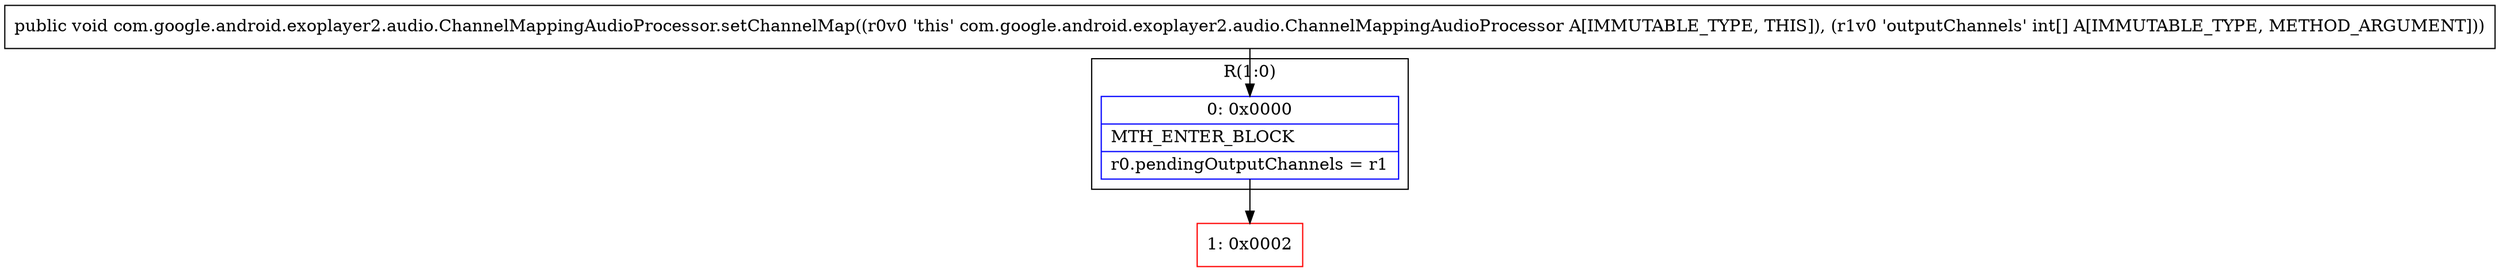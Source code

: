 digraph "CFG forcom.google.android.exoplayer2.audio.ChannelMappingAudioProcessor.setChannelMap([I)V" {
subgraph cluster_Region_428934120 {
label = "R(1:0)";
node [shape=record,color=blue];
Node_0 [shape=record,label="{0\:\ 0x0000|MTH_ENTER_BLOCK\l|r0.pendingOutputChannels = r1\l}"];
}
Node_1 [shape=record,color=red,label="{1\:\ 0x0002}"];
MethodNode[shape=record,label="{public void com.google.android.exoplayer2.audio.ChannelMappingAudioProcessor.setChannelMap((r0v0 'this' com.google.android.exoplayer2.audio.ChannelMappingAudioProcessor A[IMMUTABLE_TYPE, THIS]), (r1v0 'outputChannels' int[] A[IMMUTABLE_TYPE, METHOD_ARGUMENT])) }"];
MethodNode -> Node_0;
Node_0 -> Node_1;
}

